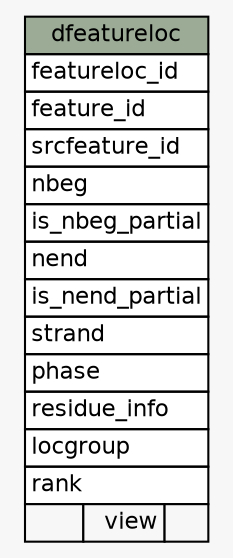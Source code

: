 // dot 2.38.0 on Mac OS X 10.9.3
// SchemaSpy rev 590
digraph "dfeatureloc" {
  graph [
    rankdir="RL"
    bgcolor="#f7f7f7"
    nodesep="0.18"
    ranksep="0.46"
    fontname="Helvetica"
    fontsize="11"
  ];
  node [
    fontname="Helvetica"
    fontsize="11"
    shape="plaintext"
  ];
  edge [
    arrowsize="0.8"
  ];
  "dfeatureloc" [
    label=<
    <TABLE BORDER="0" CELLBORDER="1" CELLSPACING="0" BGCOLOR="#ffffff">
      <TR><TD COLSPAN="3" BGCOLOR="#9bab96" ALIGN="CENTER">dfeatureloc</TD></TR>
      <TR><TD PORT="featureloc_id" COLSPAN="3" ALIGN="LEFT">featureloc_id</TD></TR>
      <TR><TD PORT="feature_id" COLSPAN="3" ALIGN="LEFT">feature_id</TD></TR>
      <TR><TD PORT="srcfeature_id" COLSPAN="3" ALIGN="LEFT">srcfeature_id</TD></TR>
      <TR><TD PORT="nbeg" COLSPAN="3" ALIGN="LEFT">nbeg</TD></TR>
      <TR><TD PORT="is_nbeg_partial" COLSPAN="3" ALIGN="LEFT">is_nbeg_partial</TD></TR>
      <TR><TD PORT="nend" COLSPAN="3" ALIGN="LEFT">nend</TD></TR>
      <TR><TD PORT="is_nend_partial" COLSPAN="3" ALIGN="LEFT">is_nend_partial</TD></TR>
      <TR><TD PORT="strand" COLSPAN="3" ALIGN="LEFT">strand</TD></TR>
      <TR><TD PORT="phase" COLSPAN="3" ALIGN="LEFT">phase</TD></TR>
      <TR><TD PORT="residue_info" COLSPAN="3" ALIGN="LEFT">residue_info</TD></TR>
      <TR><TD PORT="locgroup" COLSPAN="3" ALIGN="LEFT">locgroup</TD></TR>
      <TR><TD PORT="rank" COLSPAN="3" ALIGN="LEFT">rank</TD></TR>
      <TR><TD ALIGN="LEFT" BGCOLOR="#f7f7f7">  </TD><TD ALIGN="RIGHT" BGCOLOR="#f7f7f7">view</TD><TD ALIGN="RIGHT" BGCOLOR="#f7f7f7">  </TD></TR>
    </TABLE>>
    URL="tables/dfeatureloc.html"
    tooltip="dfeatureloc"
  ];
}
